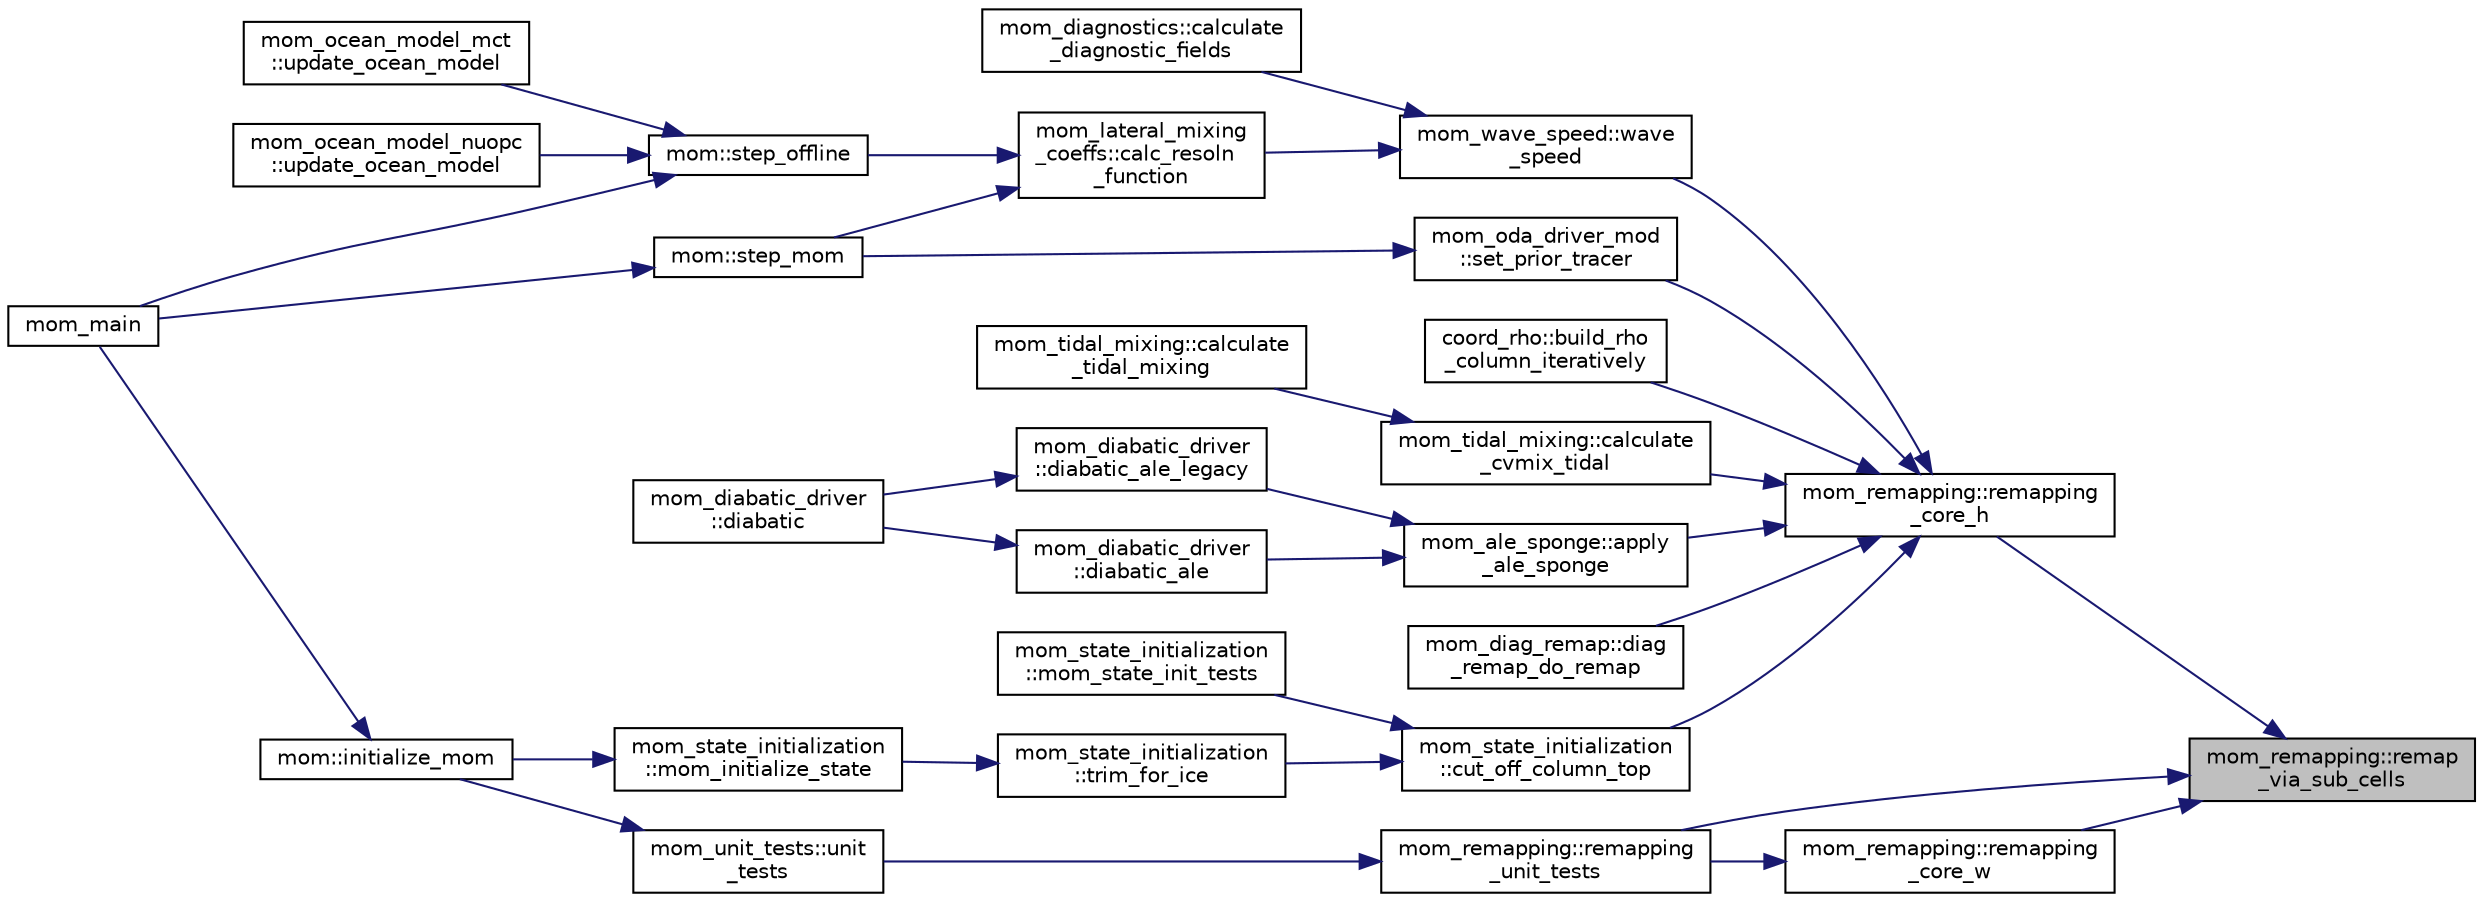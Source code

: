 digraph "mom_remapping::remap_via_sub_cells"
{
 // INTERACTIVE_SVG=YES
 // LATEX_PDF_SIZE
  edge [fontname="Helvetica",fontsize="10",labelfontname="Helvetica",labelfontsize="10"];
  node [fontname="Helvetica",fontsize="10",shape=record];
  rankdir="RL";
  Node1 [label="mom_remapping::remap\l_via_sub_cells",height=0.2,width=0.4,color="black", fillcolor="grey75", style="filled", fontcolor="black",tooltip="Remaps column of n0 values u0 on grid h0 to grid h1 with n1 cells by calculating the n0+n1+1 sub-inte..."];
  Node1 -> Node2 [dir="back",color="midnightblue",fontsize="10",style="solid",fontname="Helvetica"];
  Node2 [label="mom_remapping::remapping\l_core_h",height=0.2,width=0.4,color="black", fillcolor="white", style="filled",URL="$namespacemom__remapping.html#abe4a1d5b1b9f26063a5e4aba5be0b0a5",tooltip="Remaps column of values u0 on grid h0 to grid h1 assuming the top edge is aligned."];
  Node2 -> Node3 [dir="back",color="midnightblue",fontsize="10",style="solid",fontname="Helvetica"];
  Node3 [label="mom_ale_sponge::apply\l_ale_sponge",height=0.2,width=0.4,color="black", fillcolor="white", style="filled",URL="$namespacemom__ale__sponge.html#a1f297a8680a56b92ad1ac4e09f375d05",tooltip="This subroutine applies damping to the layers thicknesses, temp, salt and a variety of tracers for ev..."];
  Node3 -> Node4 [dir="back",color="midnightblue",fontsize="10",style="solid",fontname="Helvetica"];
  Node4 [label="mom_diabatic_driver\l::diabatic_ale",height=0.2,width=0.4,color="black", fillcolor="white", style="filled",URL="$namespacemom__diabatic__driver.html#ae57c48925de75712384e859a851c8c40",tooltip="This subroutine imposes the diapycnal mass fluxes and the accompanying diapycnal advection of momentu..."];
  Node4 -> Node5 [dir="back",color="midnightblue",fontsize="10",style="solid",fontname="Helvetica"];
  Node5 [label="mom_diabatic_driver\l::diabatic",height=0.2,width=0.4,color="black", fillcolor="white", style="filled",URL="$namespacemom__diabatic__driver.html#a9005de9f3ad26b32de53e3cd9826b9b9",tooltip="This subroutine imposes the diapycnal mass fluxes and the accompanying diapycnal advection of momentu..."];
  Node3 -> Node6 [dir="back",color="midnightblue",fontsize="10",style="solid",fontname="Helvetica"];
  Node6 [label="mom_diabatic_driver\l::diabatic_ale_legacy",height=0.2,width=0.4,color="black", fillcolor="white", style="filled",URL="$namespacemom__diabatic__driver.html#a598d99106680c83e410a0a51a59588ea",tooltip="Applies diabatic forcing and diapycnal mixing of temperature, salinity and other tracers for use with..."];
  Node6 -> Node5 [dir="back",color="midnightblue",fontsize="10",style="solid",fontname="Helvetica"];
  Node2 -> Node7 [dir="back",color="midnightblue",fontsize="10",style="solid",fontname="Helvetica"];
  Node7 [label="coord_rho::build_rho\l_column_iteratively",height=0.2,width=0.4,color="black", fillcolor="white", style="filled",URL="$namespacecoord__rho.html#aa5b249b62eabf07cdc7f02649f029cae",tooltip="Iteratively build a rho coordinate column."];
  Node2 -> Node8 [dir="back",color="midnightblue",fontsize="10",style="solid",fontname="Helvetica"];
  Node8 [label="mom_tidal_mixing::calculate\l_cvmix_tidal",height=0.2,width=0.4,color="black", fillcolor="white", style="filled",URL="$namespacemom__tidal__mixing.html#aef4b9f3c4ceece52a1cebe1bbee66988",tooltip="Calls the CVMix routines to compute tidal dissipation and to add the effect of internal-tide-driven m..."];
  Node8 -> Node9 [dir="back",color="midnightblue",fontsize="10",style="solid",fontname="Helvetica"];
  Node9 [label="mom_tidal_mixing::calculate\l_tidal_mixing",height=0.2,width=0.4,color="black", fillcolor="white", style="filled",URL="$namespacemom__tidal__mixing.html#abf084268fd9c71f20880838d2bce7e3e",tooltip="Depending on whether or not CVMix is active, calls the associated subroutine to compute internal tida..."];
  Node2 -> Node10 [dir="back",color="midnightblue",fontsize="10",style="solid",fontname="Helvetica"];
  Node10 [label="mom_state_initialization\l::cut_off_column_top",height=0.2,width=0.4,color="black", fillcolor="white", style="filled",URL="$namespacemom__state__initialization.html#a69c6f01824f00611082b6d5f1b6ca738",tooltip="Adjust the layer thicknesses by removing the top of the water column above the depth where the hydros..."];
  Node10 -> Node11 [dir="back",color="midnightblue",fontsize="10",style="solid",fontname="Helvetica"];
  Node11 [label="mom_state_initialization\l::mom_state_init_tests",height=0.2,width=0.4,color="black", fillcolor="white", style="filled",URL="$namespacemom__state__initialization.html#a807c1c2bb13f172945c7c25f3af7abd1",tooltip="Run simple unit tests."];
  Node10 -> Node12 [dir="back",color="midnightblue",fontsize="10",style="solid",fontname="Helvetica"];
  Node12 [label="mom_state_initialization\l::trim_for_ice",height=0.2,width=0.4,color="black", fillcolor="white", style="filled",URL="$namespacemom__state__initialization.html#abbe8ee99793eae86251739a8a1bf572f",tooltip="Adjust the layer thicknesses by cutting away the top of each model column at the depth where the hydr..."];
  Node12 -> Node13 [dir="back",color="midnightblue",fontsize="10",style="solid",fontname="Helvetica"];
  Node13 [label="mom_state_initialization\l::mom_initialize_state",height=0.2,width=0.4,color="black", fillcolor="white", style="filled",URL="$namespacemom__state__initialization.html#a81503d4f1855cb185f122d6314e4f06c",tooltip="Initialize temporally evolving fields, either as initial conditions or by reading them from a restart..."];
  Node13 -> Node14 [dir="back",color="midnightblue",fontsize="10",style="solid",fontname="Helvetica"];
  Node14 [label="mom::initialize_mom",height=0.2,width=0.4,color="black", fillcolor="white", style="filled",URL="$namespacemom.html#a96708b16215666edbfa5b46228f3a200",tooltip="Initialize MOM, including memory allocation, setting up parameters and diagnostics,..."];
  Node14 -> Node15 [dir="back",color="midnightblue",fontsize="10",style="solid",fontname="Helvetica"];
  Node15 [label="mom_main",height=0.2,width=0.4,color="black", fillcolor="white", style="filled",URL="$MOM__driver_8F90.html#a08fffeb2d8e8acbf9ed4609be6d258c6",tooltip=" "];
  Node2 -> Node16 [dir="back",color="midnightblue",fontsize="10",style="solid",fontname="Helvetica"];
  Node16 [label="mom_diag_remap::diag\l_remap_do_remap",height=0.2,width=0.4,color="black", fillcolor="white", style="filled",URL="$namespacemom__diag__remap.html#ac004e8411a2391dd4fff667714d7a539",tooltip="Remap diagnostic field to alternative vertical grid."];
  Node2 -> Node17 [dir="back",color="midnightblue",fontsize="10",style="solid",fontname="Helvetica"];
  Node17 [label="mom_oda_driver_mod\l::set_prior_tracer",height=0.2,width=0.4,color="black", fillcolor="white", style="filled",URL="$namespacemom__oda__driver__mod.html#a24806346258e5d9143e233999eef0e7f",tooltip="Copy ensemble member tracers to ensemble vector."];
  Node17 -> Node18 [dir="back",color="midnightblue",fontsize="10",style="solid",fontname="Helvetica"];
  Node18 [label="mom::step_mom",height=0.2,width=0.4,color="black", fillcolor="white", style="filled",URL="$namespacemom.html#a972730596703580d4646320f2c9085a5",tooltip="This subroutine orchestrates the time stepping of MOM. The adiabatic dynamics are stepped by calls to..."];
  Node18 -> Node15 [dir="back",color="midnightblue",fontsize="10",style="solid",fontname="Helvetica"];
  Node2 -> Node19 [dir="back",color="midnightblue",fontsize="10",style="solid",fontname="Helvetica"];
  Node19 [label="mom_wave_speed::wave\l_speed",height=0.2,width=0.4,color="black", fillcolor="white", style="filled",URL="$namespacemom__wave__speed.html#a2bb7c3c0482510f3d50a2f2e933e4229",tooltip="Calculates the wave speed of the first baroclinic mode."];
  Node19 -> Node20 [dir="back",color="midnightblue",fontsize="10",style="solid",fontname="Helvetica"];
  Node20 [label="mom_lateral_mixing\l_coeffs::calc_resoln\l_function",height=0.2,width=0.4,color="black", fillcolor="white", style="filled",URL="$namespacemom__lateral__mixing__coeffs.html#a8652c5651033573cfd6f09b789d64713",tooltip="Calculates and stores the non-dimensional resolution functions."];
  Node20 -> Node18 [dir="back",color="midnightblue",fontsize="10",style="solid",fontname="Helvetica"];
  Node20 -> Node21 [dir="back",color="midnightblue",fontsize="10",style="solid",fontname="Helvetica"];
  Node21 [label="mom::step_offline",height=0.2,width=0.4,color="black", fillcolor="white", style="filled",URL="$namespacemom.html#ade4f7557fcda73ffc12284d3cecf4182",tooltip="step_offline is the main driver for running tracers offline in MOM6. This has been primarily develope..."];
  Node21 -> Node15 [dir="back",color="midnightblue",fontsize="10",style="solid",fontname="Helvetica"];
  Node21 -> Node22 [dir="back",color="midnightblue",fontsize="10",style="solid",fontname="Helvetica"];
  Node22 [label="mom_ocean_model_mct\l::update_ocean_model",height=0.2,width=0.4,color="black", fillcolor="white", style="filled",URL="$namespacemom__ocean__model__mct.html#a422ba42ca07c0bf28ec5113aba4f1e96",tooltip="update_ocean_model uses the forcing in Ice_ocean_boundary to advance the ocean model's state from the..."];
  Node21 -> Node23 [dir="back",color="midnightblue",fontsize="10",style="solid",fontname="Helvetica"];
  Node23 [label="mom_ocean_model_nuopc\l::update_ocean_model",height=0.2,width=0.4,color="black", fillcolor="white", style="filled",URL="$namespacemom__ocean__model__nuopc.html#a02a87b4944febcc6828c55e8e4375e62",tooltip="update_ocean_model uses the forcing in Ice_ocean_boundary to advance the ocean model's state from the..."];
  Node19 -> Node24 [dir="back",color="midnightblue",fontsize="10",style="solid",fontname="Helvetica"];
  Node24 [label="mom_diagnostics::calculate\l_diagnostic_fields",height=0.2,width=0.4,color="black", fillcolor="white", style="filled",URL="$namespacemom__diagnostics.html#a6bd689b4d9f660020d8e3960879b4799",tooltip="Diagnostics not more naturally calculated elsewhere are computed here."];
  Node1 -> Node25 [dir="back",color="midnightblue",fontsize="10",style="solid",fontname="Helvetica"];
  Node25 [label="mom_remapping::remapping\l_core_w",height=0.2,width=0.4,color="black", fillcolor="white", style="filled",URL="$namespacemom__remapping.html#a38bd02a8643f4a984bc3985f34106d9a",tooltip="Remaps column of values u0 on grid h0 to implied grid h1 where the interfaces of h1 differ from those..."];
  Node25 -> Node26 [dir="back",color="midnightblue",fontsize="10",style="solid",fontname="Helvetica"];
  Node26 [label="mom_remapping::remapping\l_unit_tests",height=0.2,width=0.4,color="black", fillcolor="white", style="filled",URL="$namespacemom__remapping.html#a5849f564453d5ed76fb4feffd41eca26",tooltip="Runs unit tests on remapping functions. Should only be called from a single/root thread Returns True ..."];
  Node26 -> Node27 [dir="back",color="midnightblue",fontsize="10",style="solid",fontname="Helvetica"];
  Node27 [label="mom_unit_tests::unit\l_tests",height=0.2,width=0.4,color="black", fillcolor="white", style="filled",URL="$namespacemom__unit__tests.html#a57645db02bc734c32de50d028ef906ac",tooltip="Calls unit tests for other modules. Note that if a unit test returns true, a FATAL error is triggered..."];
  Node27 -> Node14 [dir="back",color="midnightblue",fontsize="10",style="solid",fontname="Helvetica"];
  Node1 -> Node26 [dir="back",color="midnightblue",fontsize="10",style="solid",fontname="Helvetica"];
}
